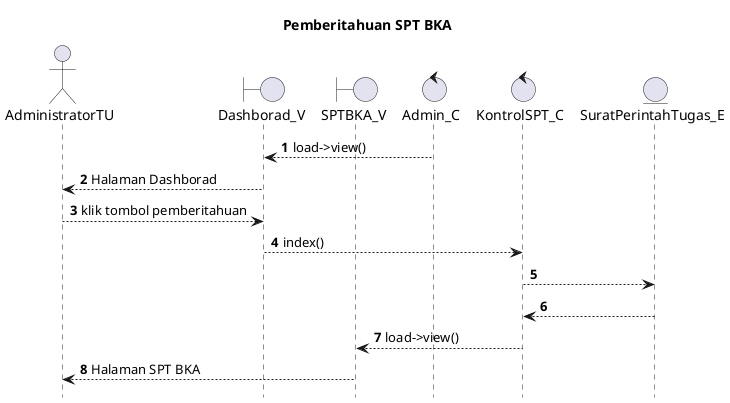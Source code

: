 @startuml

autonumber
hide footbox
title Pemberitahuan SPT BKA

Actor AdministratorTU
boundary Dashborad_V
boundary SPTBKA_V
control Admin_C
control KontrolSPT_C
Entity SuratPerintahTugas_E

Admin_C --> Dashborad_V: load->view()
Dashborad_V --> AdministratorTU: Halaman Dashborad
AdministratorTU --> Dashborad_V: klik tombol pemberitahuan
Dashborad_V --> KontrolSPT_C: index()
KontrolSPT_C --> SuratPerintahTugas_E:
    
    SuratPerintahTugas_E --> KontrolSPT_C:
    KontrolSPT_C --> SPTBKA_V: load->view()
    SPTBKA_V --> AdministratorTU: Halaman SPT BKA

@enduml